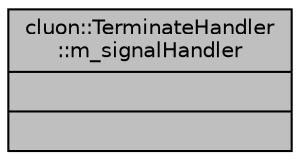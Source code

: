 digraph "cluon::TerminateHandler::m_signalHandler"
{
 // LATEX_PDF_SIZE
  edge [fontname="Helvetica",fontsize="10",labelfontname="Helvetica",labelfontsize="10"];
  node [fontname="Helvetica",fontsize="10",shape=record];
  Node1 [label="{cluon::TerminateHandler\l::m_signalHandler\n||}",height=0.2,width=0.4,color="black", fillcolor="grey75", style="filled", fontcolor="black",tooltip=" "];
}
